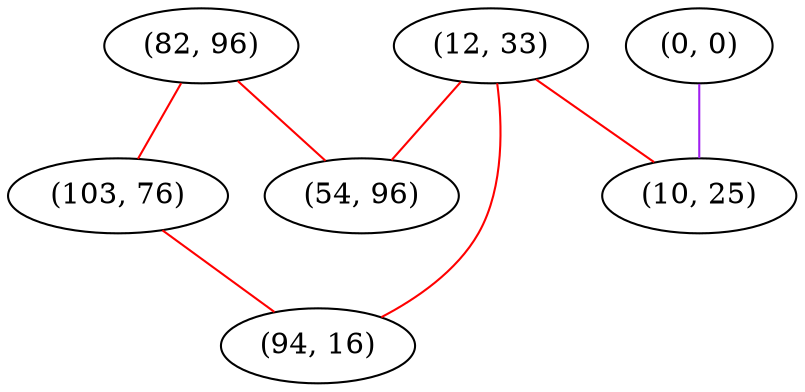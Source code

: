 graph "" {
"(82, 96)";
"(0, 0)";
"(12, 33)";
"(103, 76)";
"(10, 25)";
"(94, 16)";
"(54, 96)";
"(82, 96)" -- "(103, 76)"  [color=red, key=0, weight=1];
"(82, 96)" -- "(54, 96)"  [color=red, key=0, weight=1];
"(0, 0)" -- "(10, 25)"  [color=purple, key=0, weight=4];
"(12, 33)" -- "(54, 96)"  [color=red, key=0, weight=1];
"(12, 33)" -- "(10, 25)"  [color=red, key=0, weight=1];
"(12, 33)" -- "(94, 16)"  [color=red, key=0, weight=1];
"(103, 76)" -- "(94, 16)"  [color=red, key=0, weight=1];
}
